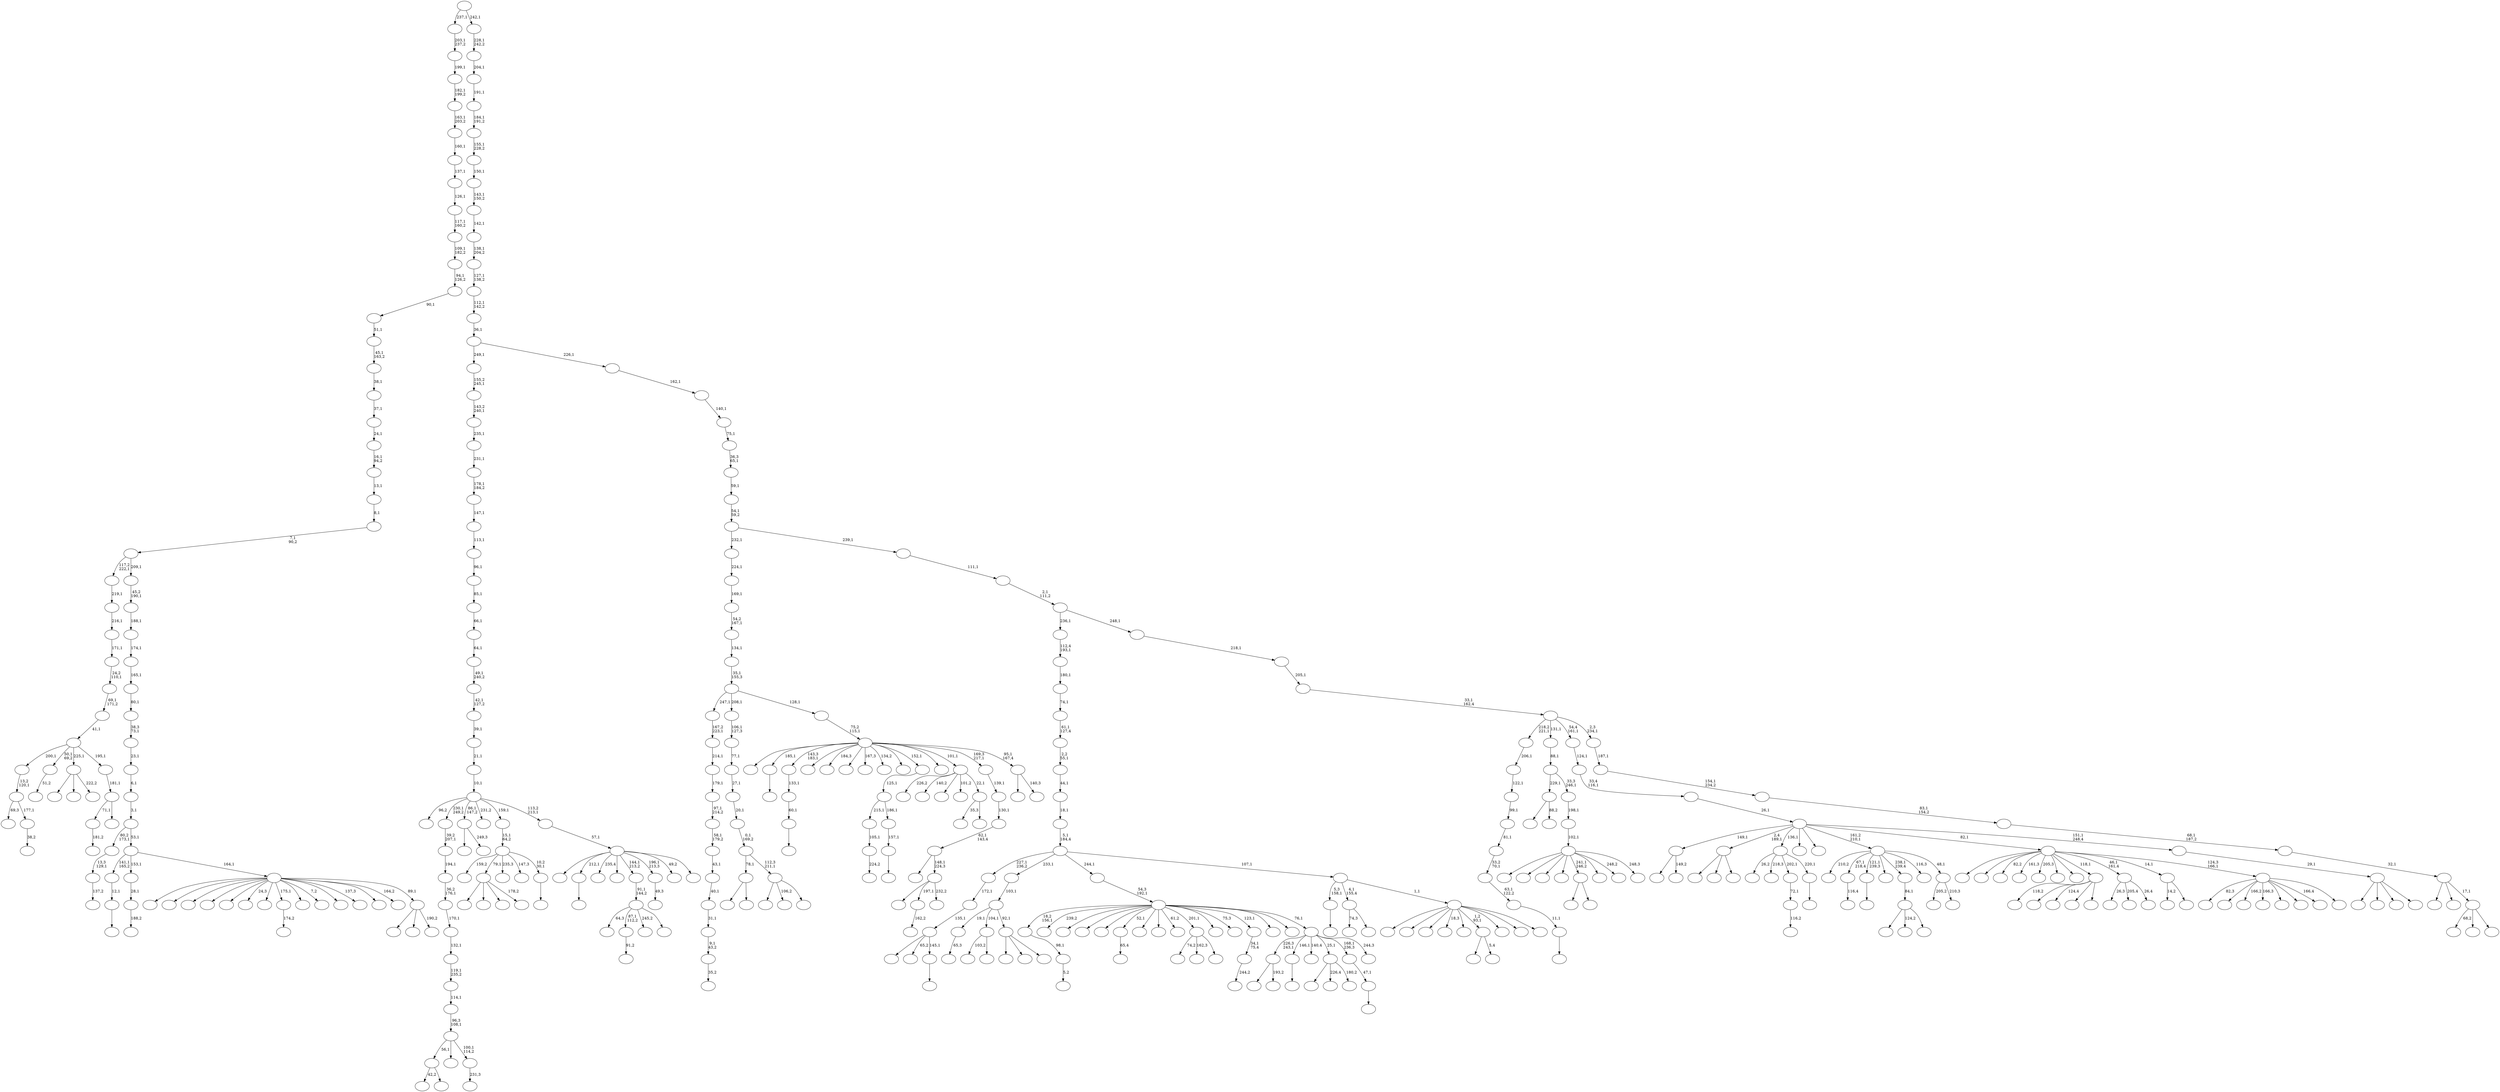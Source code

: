 digraph T {
	450 [label=""]
	449 [label=""]
	448 [label=""]
	447 [label=""]
	446 [label=""]
	445 [label=""]
	444 [label=""]
	443 [label=""]
	442 [label=""]
	441 [label=""]
	440 [label=""]
	439 [label=""]
	438 [label=""]
	437 [label=""]
	436 [label=""]
	435 [label=""]
	434 [label=""]
	433 [label=""]
	432 [label=""]
	431 [label=""]
	430 [label=""]
	429 [label=""]
	428 [label=""]
	427 [label=""]
	426 [label=""]
	425 [label=""]
	424 [label=""]
	423 [label=""]
	422 [label=""]
	421 [label=""]
	420 [label=""]
	419 [label=""]
	418 [label=""]
	417 [label=""]
	416 [label=""]
	415 [label=""]
	414 [label=""]
	413 [label=""]
	412 [label=""]
	411 [label=""]
	410 [label=""]
	409 [label=""]
	408 [label=""]
	407 [label=""]
	406 [label=""]
	405 [label=""]
	404 [label=""]
	403 [label=""]
	402 [label=""]
	401 [label=""]
	400 [label=""]
	399 [label=""]
	398 [label=""]
	397 [label=""]
	396 [label=""]
	395 [label=""]
	394 [label=""]
	393 [label=""]
	392 [label=""]
	391 [label=""]
	390 [label=""]
	389 [label=""]
	388 [label=""]
	387 [label=""]
	386 [label=""]
	385 [label=""]
	384 [label=""]
	383 [label=""]
	382 [label=""]
	381 [label=""]
	380 [label=""]
	379 [label=""]
	378 [label=""]
	377 [label=""]
	376 [label=""]
	375 [label=""]
	374 [label=""]
	373 [label=""]
	372 [label=""]
	371 [label=""]
	370 [label=""]
	369 [label=""]
	368 [label=""]
	367 [label=""]
	366 [label=""]
	365 [label=""]
	364 [label=""]
	363 [label=""]
	362 [label=""]
	361 [label=""]
	360 [label=""]
	359 [label=""]
	358 [label=""]
	357 [label=""]
	356 [label=""]
	355 [label=""]
	354 [label=""]
	353 [label=""]
	352 [label=""]
	351 [label=""]
	350 [label=""]
	349 [label=""]
	348 [label=""]
	347 [label=""]
	346 [label=""]
	345 [label=""]
	344 [label=""]
	343 [label=""]
	342 [label=""]
	341 [label=""]
	340 [label=""]
	339 [label=""]
	338 [label=""]
	337 [label=""]
	336 [label=""]
	335 [label=""]
	334 [label=""]
	333 [label=""]
	332 [label=""]
	331 [label=""]
	330 [label=""]
	329 [label=""]
	328 [label=""]
	327 [label=""]
	326 [label=""]
	325 [label=""]
	324 [label=""]
	323 [label=""]
	322 [label=""]
	321 [label=""]
	320 [label=""]
	319 [label=""]
	318 [label=""]
	317 [label=""]
	316 [label=""]
	315 [label=""]
	314 [label=""]
	313 [label=""]
	312 [label=""]
	311 [label=""]
	310 [label=""]
	309 [label=""]
	308 [label=""]
	307 [label=""]
	306 [label=""]
	305 [label=""]
	304 [label=""]
	303 [label=""]
	302 [label=""]
	301 [label=""]
	300 [label=""]
	299 [label=""]
	298 [label=""]
	297 [label=""]
	296 [label=""]
	295 [label=""]
	294 [label=""]
	293 [label=""]
	292 [label=""]
	291 [label=""]
	290 [label=""]
	289 [label=""]
	288 [label=""]
	287 [label=""]
	286 [label=""]
	285 [label=""]
	284 [label=""]
	283 [label=""]
	282 [label=""]
	281 [label=""]
	280 [label=""]
	279 [label=""]
	278 [label=""]
	277 [label=""]
	276 [label=""]
	275 [label=""]
	274 [label=""]
	273 [label=""]
	272 [label=""]
	271 [label=""]
	270 [label=""]
	269 [label=""]
	268 [label=""]
	267 [label=""]
	266 [label=""]
	265 [label=""]
	264 [label=""]
	263 [label=""]
	262 [label=""]
	261 [label=""]
	260 [label=""]
	259 [label=""]
	258 [label=""]
	257 [label=""]
	256 [label=""]
	255 [label=""]
	254 [label=""]
	253 [label=""]
	252 [label=""]
	251 [label=""]
	250 [label=""]
	249 [label=""]
	248 [label=""]
	247 [label=""]
	246 [label=""]
	245 [label=""]
	244 [label=""]
	243 [label=""]
	242 [label=""]
	241 [label=""]
	240 [label=""]
	239 [label=""]
	238 [label=""]
	237 [label=""]
	236 [label=""]
	235 [label=""]
	234 [label=""]
	233 [label=""]
	232 [label=""]
	231 [label=""]
	230 [label=""]
	229 [label=""]
	228 [label=""]
	227 [label=""]
	226 [label=""]
	225 [label=""]
	224 [label=""]
	223 [label=""]
	222 [label=""]
	221 [label=""]
	220 [label=""]
	219 [label=""]
	218 [label=""]
	217 [label=""]
	216 [label=""]
	215 [label=""]
	214 [label=""]
	213 [label=""]
	212 [label=""]
	211 [label=""]
	210 [label=""]
	209 [label=""]
	208 [label=""]
	207 [label=""]
	206 [label=""]
	205 [label=""]
	204 [label=""]
	203 [label=""]
	202 [label=""]
	201 [label=""]
	200 [label=""]
	199 [label=""]
	198 [label=""]
	197 [label=""]
	196 [label=""]
	195 [label=""]
	194 [label=""]
	193 [label=""]
	192 [label=""]
	191 [label=""]
	190 [label=""]
	189 [label=""]
	188 [label=""]
	187 [label=""]
	186 [label=""]
	185 [label=""]
	184 [label=""]
	183 [label=""]
	182 [label=""]
	181 [label=""]
	180 [label=""]
	179 [label=""]
	178 [label=""]
	177 [label=""]
	176 [label=""]
	175 [label=""]
	174 [label=""]
	173 [label=""]
	172 [label=""]
	171 [label=""]
	170 [label=""]
	169 [label=""]
	168 [label=""]
	167 [label=""]
	166 [label=""]
	165 [label=""]
	164 [label=""]
	163 [label=""]
	162 [label=""]
	161 [label=""]
	160 [label=""]
	159 [label=""]
	158 [label=""]
	157 [label=""]
	156 [label=""]
	155 [label=""]
	154 [label=""]
	153 [label=""]
	152 [label=""]
	151 [label=""]
	150 [label=""]
	149 [label=""]
	148 [label=""]
	147 [label=""]
	146 [label=""]
	145 [label=""]
	144 [label=""]
	143 [label=""]
	142 [label=""]
	141 [label=""]
	140 [label=""]
	139 [label=""]
	138 [label=""]
	137 [label=""]
	136 [label=""]
	135 [label=""]
	134 [label=""]
	133 [label=""]
	132 [label=""]
	131 [label=""]
	130 [label=""]
	129 [label=""]
	128 [label=""]
	127 [label=""]
	126 [label=""]
	125 [label=""]
	124 [label=""]
	123 [label=""]
	122 [label=""]
	121 [label=""]
	120 [label=""]
	119 [label=""]
	118 [label=""]
	117 [label=""]
	116 [label=""]
	115 [label=""]
	114 [label=""]
	113 [label=""]
	112 [label=""]
	111 [label=""]
	110 [label=""]
	109 [label=""]
	108 [label=""]
	107 [label=""]
	106 [label=""]
	105 [label=""]
	104 [label=""]
	103 [label=""]
	102 [label=""]
	101 [label=""]
	100 [label=""]
	99 [label=""]
	98 [label=""]
	97 [label=""]
	96 [label=""]
	95 [label=""]
	94 [label=""]
	93 [label=""]
	92 [label=""]
	91 [label=""]
	90 [label=""]
	89 [label=""]
	88 [label=""]
	87 [label=""]
	86 [label=""]
	85 [label=""]
	84 [label=""]
	83 [label=""]
	82 [label=""]
	81 [label=""]
	80 [label=""]
	79 [label=""]
	78 [label=""]
	77 [label=""]
	76 [label=""]
	75 [label=""]
	74 [label=""]
	73 [label=""]
	72 [label=""]
	71 [label=""]
	70 [label=""]
	69 [label=""]
	68 [label=""]
	67 [label=""]
	66 [label=""]
	65 [label=""]
	64 [label=""]
	63 [label=""]
	62 [label=""]
	61 [label=""]
	60 [label=""]
	59 [label=""]
	58 [label=""]
	57 [label=""]
	56 [label=""]
	55 [label=""]
	54 [label=""]
	53 [label=""]
	52 [label=""]
	51 [label=""]
	50 [label=""]
	49 [label=""]
	48 [label=""]
	47 [label=""]
	46 [label=""]
	45 [label=""]
	44 [label=""]
	43 [label=""]
	42 [label=""]
	41 [label=""]
	40 [label=""]
	39 [label=""]
	38 [label=""]
	37 [label=""]
	36 [label=""]
	35 [label=""]
	34 [label=""]
	33 [label=""]
	32 [label=""]
	31 [label=""]
	30 [label=""]
	29 [label=""]
	28 [label=""]
	27 [label=""]
	26 [label=""]
	25 [label=""]
	24 [label=""]
	23 [label=""]
	22 [label=""]
	21 [label=""]
	20 [label=""]
	19 [label=""]
	18 [label=""]
	17 [label=""]
	16 [label=""]
	15 [label=""]
	14 [label=""]
	13 [label=""]
	12 [label=""]
	11 [label=""]
	10 [label=""]
	9 [label=""]
	8 [label=""]
	7 [label=""]
	6 [label=""]
	5 [label=""]
	4 [label=""]
	3 [label=""]
	2 [label=""]
	1 [label=""]
	0 [label=""]
	449 -> 450 [label="5,2"]
	448 -> 449 [label="98,1"]
	436 -> 437 [label="65,3"]
	434 -> 435 [label=""]
	429 -> 438 [label=""]
	429 -> 430 [label="149,2"]
	409 -> 410 [label="181,2"]
	407 -> 408 [label="35,2"]
	406 -> 407 [label="9,1\n43,2"]
	405 -> 406 [label="31,1"]
	404 -> 405 [label="40,1"]
	403 -> 404 [label="43,1"]
	402 -> 403 [label="58,1\n179,2"]
	401 -> 402 [label="97,1\n214,2"]
	400 -> 401 [label="179,1"]
	399 -> 400 [label="214,1"]
	398 -> 399 [label="167,2\n223,1"]
	387 -> 388 [label=""]
	385 -> 386 [label=""]
	384 -> 385 [label="60,1"]
	383 -> 384 [label="133,1"]
	381 -> 382 [label=""]
	380 -> 427 [label=""]
	380 -> 424 [label="65,2"]
	380 -> 381 [label="145,1"]
	379 -> 380 [label="135,1"]
	378 -> 379 [label="172,1"]
	376 -> 377 [label=""]
	370 -> 371 [label="224,2"]
	369 -> 370 [label="105,1"]
	362 -> 414 [label="42,2"]
	362 -> 363 [label=""]
	349 -> 425 [label=""]
	349 -> 394 [label=""]
	349 -> 350 [label=""]
	342 -> 343 [label="231,3"]
	341 -> 362 [label="56,1"]
	341 -> 358 [label=""]
	341 -> 342 [label="100,1\n114,2"]
	340 -> 341 [label="96,3\n108,1"]
	339 -> 340 [label="114,1"]
	338 -> 339 [label="119,1\n235,2"]
	337 -> 338 [label="132,1"]
	336 -> 337 [label="170,1"]
	335 -> 336 [label="36,2\n176,1"]
	334 -> 335 [label="194,1"]
	333 -> 334 [label="39,2\n207,1"]
	328 -> 329 [label="116,4"]
	318 -> 319 [label="65,4"]
	316 -> 317 [label="91,2"]
	311 -> 444 [label=""]
	311 -> 391 [label=""]
	311 -> 354 [label=""]
	311 -> 312 [label="178,2"]
	306 -> 307 [label=""]
	305 -> 306 [label="12,1"]
	300 -> 301 [label="137,2"]
	299 -> 300 [label="13,3\n129,1"]
	296 -> 297 [label="116,2"]
	295 -> 296 [label="72,1"]
	293 -> 294 [label="174,2"]
	290 -> 291 [label=""]
	287 -> 322 [label=""]
	287 -> 288 [label=""]
	285 -> 428 [label=""]
	285 -> 286 [label="193,2"]
	282 -> 283 [label="38,2"]
	281 -> 355 [label="69,3"]
	281 -> 282 [label="177,1"]
	280 -> 281 [label="13,2\n120,1"]
	278 -> 279 [label=""]
	275 -> 276 [label=""]
	274 -> 442 [label="26,2"]
	274 -> 345 [label="218,3"]
	274 -> 295 [label="202,1"]
	274 -> 275 [label="220,1"]
	262 -> 263 [label=""]
	261 -> 262 [label="11,1"]
	260 -> 261 [label="63,1\n122,2"]
	259 -> 260 [label="33,2\n70,1"]
	258 -> 259 [label="81,1"]
	257 -> 258 [label="99,1"]
	256 -> 257 [label="122,1"]
	255 -> 256 [label="206,1"]
	250 -> 389 [label="74,2"]
	250 -> 253 [label="162,3"]
	250 -> 251 [label=""]
	248 -> 249 [label="51,2"]
	244 -> 433 [label="64,3"]
	244 -> 316 [label="87,1\n112,2"]
	244 -> 303 [label="245,2"]
	244 -> 245 [label=""]
	243 -> 244 [label="91,1\n144,2"]
	241 -> 242 [label=""]
	240 -> 241 [label="157,1"]
	239 -> 369 [label="215,1"]
	239 -> 240 [label="186,1"]
	238 -> 239 [label="125,1"]
	236 -> 367 [label=""]
	236 -> 237 [label="249,3"]
	226 -> 413 [label=""]
	226 -> 227 [label=""]
	224 -> 332 [label="118,2"]
	224 -> 325 [label=""]
	224 -> 273 [label="124,4"]
	224 -> 228 [label=""]
	224 -> 225 [label=""]
	220 -> 431 [label=""]
	220 -> 330 [label=""]
	220 -> 221 [label="222,2"]
	218 -> 390 [label=""]
	218 -> 219 [label="88,2"]
	215 -> 267 [label="26,3"]
	215 -> 233 [label="205,4"]
	215 -> 216 [label="26,4"]
	213 -> 324 [label="14,2"]
	213 -> 214 [label=""]
	211 -> 313 [label="103,2"]
	211 -> 212 [label=""]
	209 -> 445 [label=""]
	209 -> 432 [label="226,4"]
	209 -> 210 [label="180,2"]
	207 -> 208 [label="188,2"]
	206 -> 207 [label="28,1"]
	203 -> 373 [label="74,3"]
	203 -> 204 [label=""]
	201 -> 202 [label=""]
	200 -> 201 [label="47,1"]
	198 -> 199 [label="244,2"]
	197 -> 198 [label="34,1\n75,4"]
	190 -> 326 [label=""]
	190 -> 205 [label="124,2"]
	190 -> 191 [label=""]
	189 -> 190 [label="84,1"]
	187 -> 374 [label=""]
	187 -> 308 [label="106,2"]
	187 -> 188 [label=""]
	186 -> 226 [label="78,1"]
	186 -> 187 [label="112,3\n211,1"]
	185 -> 186 [label="0,1\n169,2"]
	184 -> 185 [label="20,1"]
	183 -> 184 [label="27,1"]
	182 -> 183 [label="77,1"]
	181 -> 182 [label="106,1\n127,3"]
	175 -> 176 [label=""]
	174 -> 393 [label="159,2"]
	174 -> 311 [label="79,1"]
	174 -> 277 [label="235,3"]
	174 -> 272 [label="147,3"]
	174 -> 175 [label="10,2\n30,1"]
	173 -> 174 [label="15,1\n64,2"]
	171 -> 268 [label=""]
	171 -> 172 [label="5,4"]
	167 -> 168 [label="49,3"]
	163 -> 164 [label="162,2"]
	160 -> 409 [label="71,1"]
	160 -> 161 [label=""]
	159 -> 160 [label="181,1"]
	158 -> 280 [label="200,1"]
	158 -> 248 [label="50,1\n69,2"]
	158 -> 220 [label="225,1"]
	158 -> 159 [label="195,1"]
	157 -> 158 [label="41,1"]
	156 -> 157 [label="69,1\n171,2"]
	155 -> 156 [label="24,2\n110,1"]
	154 -> 155 [label="171,1"]
	153 -> 154 [label="216,1"]
	152 -> 153 [label="219,1"]
	150 -> 352 [label=""]
	150 -> 270 [label=""]
	150 -> 151 [label=""]
	149 -> 436 [label="19,1"]
	149 -> 211 [label="104,1"]
	149 -> 150 [label="92,1"]
	148 -> 149 [label="103,1"]
	146 -> 392 [label="35,3"]
	146 -> 147 [label=""]
	145 -> 420 [label="226,2"]
	145 -> 353 [label="140,2"]
	145 -> 252 [label=""]
	145 -> 230 [label="101,2"]
	145 -> 146 [label="22,1"]
	142 -> 447 [label=""]
	142 -> 163 [label="197,1"]
	142 -> 143 [label="232,2"]
	141 -> 351 [label=""]
	141 -> 142 [label="148,1\n224,3"]
	140 -> 141 [label="62,1\n143,4"]
	139 -> 140 [label="130,1"]
	138 -> 139 [label="139,1"]
	136 -> 269 [label="205,2"]
	136 -> 137 [label="210,3"]
	135 -> 365 [label="210,2"]
	135 -> 328 [label="67,1\n218,4"]
	135 -> 290 [label="121,1\n239,3"]
	135 -> 196 [label=""]
	135 -> 189 [label="238,1\n239,4"]
	135 -> 178 [label="116,3"]
	135 -> 136 [label="48,1"]
	132 -> 285 [label="226,3\n243,1"]
	132 -> 278 [label="146,1"]
	132 -> 264 [label="140,4"]
	132 -> 209 [label="25,1"]
	132 -> 200 [label="168,1\n236,3"]
	132 -> 133 [label="244,3"]
	131 -> 448 [label="18,2\n156,1"]
	131 -> 426 [label="239,2"]
	131 -> 423 [label=""]
	131 -> 360 [label=""]
	131 -> 344 [label=""]
	131 -> 318 [label="52,1"]
	131 -> 304 [label=""]
	131 -> 284 [label=""]
	131 -> 266 [label="61,2"]
	131 -> 250 [label="201,1"]
	131 -> 247 [label=""]
	131 -> 217 [label="75,3"]
	131 -> 197 [label="123,1"]
	131 -> 180 [label=""]
	131 -> 166 [label=""]
	131 -> 132 [label="76,1"]
	130 -> 131 [label="54,3\n192,1"]
	128 -> 421 [label=""]
	128 -> 419 [label=""]
	128 -> 417 [label=""]
	128 -> 302 [label=""]
	128 -> 287 [label="241,1\n246,2"]
	128 -> 193 [label=""]
	128 -> 169 [label="248,2"]
	128 -> 129 [label="248,3"]
	127 -> 128 [label="102,1"]
	126 -> 127 [label="198,1"]
	125 -> 218 [label="229,1"]
	125 -> 126 [label="33,3\n246,1"]
	124 -> 125 [label="88,1"]
	122 -> 357 [label=""]
	122 -> 321 [label=""]
	122 -> 320 [label=""]
	122 -> 232 [label="18,3"]
	122 -> 229 [label=""]
	122 -> 171 [label="1,2\n93,1"]
	122 -> 162 [label=""]
	122 -> 144 [label=""]
	122 -> 123 [label=""]
	121 -> 434 [label="5,3\n158,1"]
	121 -> 203 [label="4,1\n155,4"]
	121 -> 122 [label="1,1"]
	120 -> 378 [label="227,1\n236,2"]
	120 -> 148 [label="233,1"]
	120 -> 130 [label="244,1"]
	120 -> 121 [label="107,1"]
	119 -> 120 [label="5,1\n184,4"]
	118 -> 119 [label="18,1"]
	117 -> 118 [label="44,1"]
	116 -> 117 [label="2,2\n55,1"]
	115 -> 116 [label="61,1\n127,4"]
	114 -> 115 [label="74,1"]
	113 -> 114 [label="180,1"]
	112 -> 113 [label="112,4\n193,1"]
	110 -> 375 [label=""]
	110 -> 111 [label="140,3"]
	109 -> 446 [label=""]
	109 -> 387 [label="185,1"]
	109 -> 383 [label="143,3\n183,1"]
	109 -> 368 [label=""]
	109 -> 364 [label="184,3"]
	109 -> 361 [label=""]
	109 -> 347 [label="167,3"]
	109 -> 346 [label="134,2"]
	109 -> 309 [label=""]
	109 -> 238 [label="152,1"]
	109 -> 223 [label=""]
	109 -> 145 [label="101,1"]
	109 -> 138 [label="169,3\n217,1"]
	109 -> 110 [label="95,1\n167,4"]
	108 -> 109 [label="75,2\n115,1"]
	107 -> 398 [label="247,1"]
	107 -> 181 [label="208,1"]
	107 -> 108 [label="128,1"]
	106 -> 107 [label="35,1\n155,3"]
	105 -> 106 [label="134,1"]
	104 -> 105 [label="54,2\n167,1"]
	103 -> 104 [label="169,1"]
	102 -> 103 [label="224,1"]
	99 -> 422 [label=""]
	99 -> 376 [label="212,1"]
	99 -> 372 [label="235,4"]
	99 -> 292 [label=""]
	99 -> 243 [label="144,1\n213,2"]
	99 -> 167 [label="196,1\n213,3"]
	99 -> 101 [label="49,2"]
	99 -> 100 [label=""]
	98 -> 99 [label="57,1"]
	97 -> 395 [label="96,2"]
	97 -> 333 [label="230,1\n249,2"]
	97 -> 236 [label="86,1\n147,2"]
	97 -> 179 [label="231,2"]
	97 -> 173 [label="159,1"]
	97 -> 98 [label="113,2\n213,1"]
	96 -> 97 [label="10,1"]
	95 -> 96 [label="21,1"]
	94 -> 95 [label="39,1"]
	93 -> 94 [label="42,1\n127,2"]
	92 -> 93 [label="49,1\n240,2"]
	91 -> 92 [label="64,1"]
	90 -> 91 [label="66,1"]
	89 -> 90 [label="85,1"]
	88 -> 89 [label="96,1"]
	87 -> 88 [label="113,1"]
	86 -> 87 [label="147,1"]
	85 -> 86 [label="178,1\n184,2"]
	84 -> 85 [label="231,1"]
	83 -> 84 [label="235,1"]
	82 -> 83 [label="143,2\n240,1"]
	81 -> 82 [label="155,2\n245,1"]
	79 -> 415 [label="82,3"]
	79 -> 366 [label=""]
	79 -> 265 [label="166,2"]
	79 -> 222 [label="166,3"]
	79 -> 195 [label=""]
	79 -> 177 [label=""]
	79 -> 134 [label="166,4"]
	79 -> 80 [label=""]
	78 -> 443 [label=""]
	78 -> 441 [label=""]
	78 -> 412 [label="82,2"]
	78 -> 359 [label="161,3"]
	78 -> 356 [label="205,3"]
	78 -> 323 [label=""]
	78 -> 310 [label=""]
	78 -> 224 [label="118,1"]
	78 -> 215 [label="46,1\n161,4"]
	78 -> 213 [label="14,1"]
	78 -> 79 [label="124,3\n166,1"]
	76 -> 315 [label=""]
	76 -> 298 [label=""]
	76 -> 77 [label="190,2"]
	75 -> 440 [label=""]
	75 -> 418 [label=""]
	75 -> 397 [label=""]
	75 -> 396 [label=""]
	75 -> 331 [label=""]
	75 -> 327 [label="24,3"]
	75 -> 314 [label=""]
	75 -> 293 [label="175,1"]
	75 -> 246 [label=""]
	75 -> 235 [label="7,2"]
	75 -> 234 [label=""]
	75 -> 231 [label="137,3"]
	75 -> 194 [label=""]
	75 -> 170 [label="164,2"]
	75 -> 76 [label="89,1"]
	74 -> 305 [label="141,1\n165,2"]
	74 -> 206 [label="153,1"]
	74 -> 75 [label="164,1"]
	73 -> 299 [label="80,2\n173,1"]
	73 -> 74 [label="53,1"]
	72 -> 73 [label="3,1"]
	71 -> 72 [label="6,1"]
	70 -> 71 [label="23,1"]
	69 -> 70 [label="38,3\n73,1"]
	68 -> 69 [label="80,1"]
	67 -> 68 [label="165,1"]
	66 -> 67 [label="174,1"]
	65 -> 66 [label="188,1"]
	64 -> 65 [label="45,2\n190,1"]
	63 -> 152 [label="117,2\n222,1"]
	63 -> 64 [label="209,1"]
	62 -> 63 [label="7,1\n90,2"]
	61 -> 62 [label="8,1"]
	60 -> 61 [label="13,1"]
	59 -> 60 [label="16,1\n94,2"]
	58 -> 59 [label="24,1"]
	57 -> 58 [label="37,1"]
	56 -> 57 [label="38,1"]
	55 -> 56 [label="45,1\n163,2"]
	54 -> 55 [label="51,1"]
	53 -> 54 [label="90,1"]
	52 -> 53 [label="94,1\n126,2"]
	51 -> 52 [label="109,1\n182,2"]
	50 -> 51 [label="117,1\n160,2"]
	49 -> 50 [label="126,1"]
	48 -> 49 [label="137,1"]
	47 -> 48 [label="160,1"]
	46 -> 47 [label="163,1\n203,2"]
	45 -> 46 [label="182,1\n199,2"]
	44 -> 45 [label="199,1"]
	43 -> 44 [label="203,1\n237,2"]
	41 -> 411 [label=""]
	41 -> 348 [label=""]
	41 -> 192 [label=""]
	41 -> 42 [label=""]
	40 -> 41 [label="29,1"]
	39 -> 429 [label="149,1"]
	39 -> 349 [label="2,4\n189,1"]
	39 -> 274 [label="136,1"]
	39 -> 271 [label=""]
	39 -> 165 [label=""]
	39 -> 135 [label="161,2\n210,1"]
	39 -> 78 [label="82,1"]
	39 -> 40 [label="151,1\n248,4"]
	38 -> 39 [label="26,1"]
	37 -> 38 [label="33,4\n116,1"]
	36 -> 37 [label="124,1"]
	34 -> 439 [label="68,2"]
	34 -> 254 [label=""]
	34 -> 35 [label=""]
	33 -> 416 [label=""]
	33 -> 289 [label=""]
	33 -> 34 [label="17,1"]
	32 -> 33 [label="32,1"]
	31 -> 32 [label="68,1\n187,2"]
	30 -> 31 [label="83,1\n154,2"]
	29 -> 30 [label="154,1\n234,2"]
	28 -> 29 [label="187,1"]
	27 -> 255 [label="218,2\n221,1"]
	27 -> 124 [label="131,1"]
	27 -> 36 [label="54,4\n161,1"]
	27 -> 28 [label="2,3\n234,1"]
	26 -> 27 [label="33,1\n162,4"]
	25 -> 26 [label="205,1"]
	24 -> 25 [label="218,1"]
	23 -> 112 [label="236,1"]
	23 -> 24 [label="248,1"]
	22 -> 23 [label="2,1\n111,2"]
	21 -> 22 [label="111,1"]
	20 -> 102 [label="232,1"]
	20 -> 21 [label="239,1"]
	19 -> 20 [label="54,1\n59,2"]
	18 -> 19 [label="59,1"]
	17 -> 18 [label="36,3\n65,1"]
	16 -> 17 [label="75,1"]
	15 -> 16 [label="140,1"]
	14 -> 15 [label="162,1"]
	13 -> 81 [label="249,1"]
	13 -> 14 [label="226,1"]
	12 -> 13 [label="36,1"]
	11 -> 12 [label="112,1\n142,2"]
	10 -> 11 [label="127,1\n138,2"]
	9 -> 10 [label="138,1\n204,2"]
	8 -> 9 [label="142,1"]
	7 -> 8 [label="143,1\n150,2"]
	6 -> 7 [label="150,1"]
	5 -> 6 [label="155,1\n228,2"]
	4 -> 5 [label="184,1\n191,2"]
	3 -> 4 [label="191,1"]
	2 -> 3 [label="204,1"]
	1 -> 2 [label="228,1\n242,2"]
	0 -> 43 [label="237,1"]
	0 -> 1 [label="242,1"]
}
